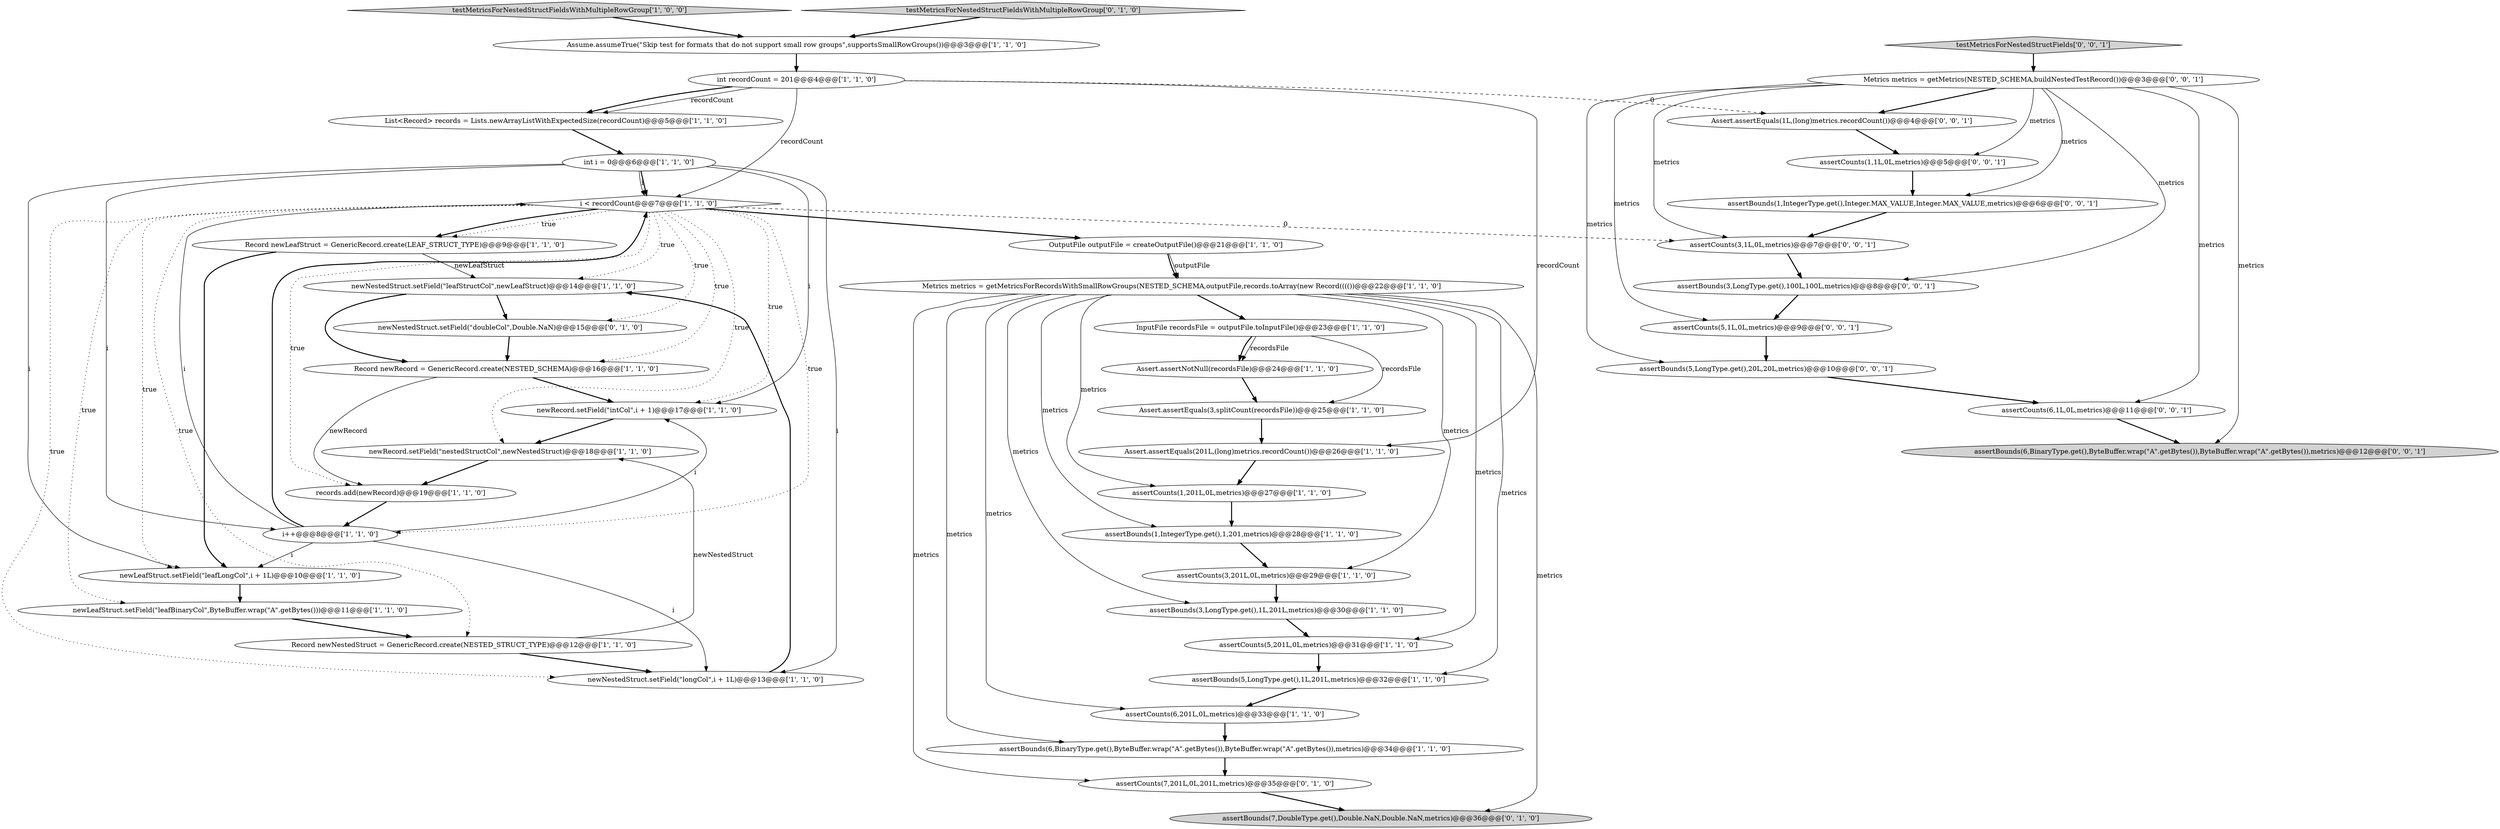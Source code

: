 digraph {
16 [style = filled, label = "testMetricsForNestedStructFieldsWithMultipleRowGroup['1', '0', '0']", fillcolor = lightgray, shape = diamond image = "AAA0AAABBB1BBB"];
31 [style = filled, label = "assertBounds(7,DoubleType.get(),Double.NaN,Double.NaN,metrics)@@@36@@@['0', '1', '0']", fillcolor = lightgray, shape = ellipse image = "AAA1AAABBB2BBB"];
3 [style = filled, label = "int recordCount = 201@@@4@@@['1', '1', '0']", fillcolor = white, shape = ellipse image = "AAA0AAABBB1BBB"];
25 [style = filled, label = "assertCounts(5,201L,0L,metrics)@@@31@@@['1', '1', '0']", fillcolor = white, shape = ellipse image = "AAA0AAABBB1BBB"];
28 [style = filled, label = "newNestedStruct.setField(\"leafStructCol\",newLeafStruct)@@@14@@@['1', '1', '0']", fillcolor = white, shape = ellipse image = "AAA0AAABBB1BBB"];
18 [style = filled, label = "assertBounds(5,LongType.get(),1L,201L,metrics)@@@32@@@['1', '1', '0']", fillcolor = white, shape = ellipse image = "AAA0AAABBB1BBB"];
23 [style = filled, label = "assertBounds(1,IntegerType.get(),1,201,metrics)@@@28@@@['1', '1', '0']", fillcolor = white, shape = ellipse image = "AAA0AAABBB1BBB"];
22 [style = filled, label = "i++@@@8@@@['1', '1', '0']", fillcolor = white, shape = ellipse image = "AAA0AAABBB1BBB"];
12 [style = filled, label = "int i = 0@@@6@@@['1', '1', '0']", fillcolor = white, shape = ellipse image = "AAA0AAABBB1BBB"];
24 [style = filled, label = "Assert.assertNotNull(recordsFile)@@@24@@@['1', '1', '0']", fillcolor = white, shape = ellipse image = "AAA0AAABBB1BBB"];
44 [style = filled, label = "assertBounds(1,IntegerType.get(),Integer.MAX_VALUE,Integer.MAX_VALUE,metrics)@@@6@@@['0', '0', '1']", fillcolor = white, shape = ellipse image = "AAA0AAABBB3BBB"];
37 [style = filled, label = "testMetricsForNestedStructFields['0', '0', '1']", fillcolor = lightgray, shape = diamond image = "AAA0AAABBB3BBB"];
6 [style = filled, label = "assertCounts(3,201L,0L,metrics)@@@29@@@['1', '1', '0']", fillcolor = white, shape = ellipse image = "AAA0AAABBB1BBB"];
5 [style = filled, label = "newLeafStruct.setField(\"leafBinaryCol\",ByteBuffer.wrap(\"A\".getBytes()))@@@11@@@['1', '1', '0']", fillcolor = white, shape = ellipse image = "AAA0AAABBB1BBB"];
29 [style = filled, label = "i < recordCount@@@7@@@['1', '1', '0']", fillcolor = white, shape = diamond image = "AAA0AAABBB1BBB"];
32 [style = filled, label = "newNestedStruct.setField(\"doubleCol\",Double.NaN)@@@15@@@['0', '1', '0']", fillcolor = white, shape = ellipse image = "AAA1AAABBB2BBB"];
26 [style = filled, label = "assertCounts(6,201L,0L,metrics)@@@33@@@['1', '1', '0']", fillcolor = white, shape = ellipse image = "AAA0AAABBB1BBB"];
34 [style = filled, label = "assertCounts(7,201L,0L,201L,metrics)@@@35@@@['0', '1', '0']", fillcolor = white, shape = ellipse image = "AAA1AAABBB2BBB"];
14 [style = filled, label = "Assume.assumeTrue(\"Skip test for formats that do not support small row groups\",supportsSmallRowGroups())@@@3@@@['1', '1', '0']", fillcolor = white, shape = ellipse image = "AAA0AAABBB1BBB"];
13 [style = filled, label = "newNestedStruct.setField(\"longCol\",i + 1L)@@@13@@@['1', '1', '0']", fillcolor = white, shape = ellipse image = "AAA0AAABBB1BBB"];
7 [style = filled, label = "OutputFile outputFile = createOutputFile()@@@21@@@['1', '1', '0']", fillcolor = white, shape = ellipse image = "AAA0AAABBB1BBB"];
40 [style = filled, label = "Assert.assertEquals(1L,(long)metrics.recordCount())@@@4@@@['0', '0', '1']", fillcolor = white, shape = ellipse image = "AAA0AAABBB3BBB"];
43 [style = filled, label = "assertCounts(3,1L,0L,metrics)@@@7@@@['0', '0', '1']", fillcolor = white, shape = ellipse image = "AAA0AAABBB3BBB"];
27 [style = filled, label = "newRecord.setField(\"intCol\",i + 1)@@@17@@@['1', '1', '0']", fillcolor = white, shape = ellipse image = "AAA0AAABBB1BBB"];
17 [style = filled, label = "Metrics metrics = getMetricsForRecordsWithSmallRowGroups(NESTED_SCHEMA,outputFile,records.toArray(new Record(((())@@@22@@@['1', '1', '0']", fillcolor = white, shape = ellipse image = "AAA0AAABBB1BBB"];
1 [style = filled, label = "Assert.assertEquals(201L,(long)metrics.recordCount())@@@26@@@['1', '1', '0']", fillcolor = white, shape = ellipse image = "AAA0AAABBB1BBB"];
21 [style = filled, label = "assertBounds(6,BinaryType.get(),ByteBuffer.wrap(\"A\".getBytes()),ByteBuffer.wrap(\"A\".getBytes()),metrics)@@@34@@@['1', '1', '0']", fillcolor = white, shape = ellipse image = "AAA0AAABBB1BBB"];
36 [style = filled, label = "assertCounts(1,1L,0L,metrics)@@@5@@@['0', '0', '1']", fillcolor = white, shape = ellipse image = "AAA0AAABBB3BBB"];
35 [style = filled, label = "assertBounds(3,LongType.get(),100L,100L,metrics)@@@8@@@['0', '0', '1']", fillcolor = white, shape = ellipse image = "AAA0AAABBB3BBB"];
4 [style = filled, label = "newRecord.setField(\"nestedStructCol\",newNestedStruct)@@@18@@@['1', '1', '0']", fillcolor = white, shape = ellipse image = "AAA0AAABBB1BBB"];
39 [style = filled, label = "assertCounts(5,1L,0L,metrics)@@@9@@@['0', '0', '1']", fillcolor = white, shape = ellipse image = "AAA0AAABBB3BBB"];
41 [style = filled, label = "Metrics metrics = getMetrics(NESTED_SCHEMA,buildNestedTestRecord())@@@3@@@['0', '0', '1']", fillcolor = white, shape = ellipse image = "AAA0AAABBB3BBB"];
9 [style = filled, label = "newLeafStruct.setField(\"leafLongCol\",i + 1L)@@@10@@@['1', '1', '0']", fillcolor = white, shape = ellipse image = "AAA0AAABBB1BBB"];
8 [style = filled, label = "assertCounts(1,201L,0L,metrics)@@@27@@@['1', '1', '0']", fillcolor = white, shape = ellipse image = "AAA0AAABBB1BBB"];
45 [style = filled, label = "assertBounds(6,BinaryType.get(),ByteBuffer.wrap(\"A\".getBytes()),ByteBuffer.wrap(\"A\".getBytes()),metrics)@@@12@@@['0', '0', '1']", fillcolor = lightgray, shape = ellipse image = "AAA0AAABBB3BBB"];
2 [style = filled, label = "records.add(newRecord)@@@19@@@['1', '1', '0']", fillcolor = white, shape = ellipse image = "AAA0AAABBB1BBB"];
19 [style = filled, label = "List<Record> records = Lists.newArrayListWithExpectedSize(recordCount)@@@5@@@['1', '1', '0']", fillcolor = white, shape = ellipse image = "AAA0AAABBB1BBB"];
30 [style = filled, label = "Record newRecord = GenericRecord.create(NESTED_SCHEMA)@@@16@@@['1', '1', '0']", fillcolor = white, shape = ellipse image = "AAA0AAABBB1BBB"];
42 [style = filled, label = "assertCounts(6,1L,0L,metrics)@@@11@@@['0', '0', '1']", fillcolor = white, shape = ellipse image = "AAA0AAABBB3BBB"];
0 [style = filled, label = "Assert.assertEquals(3,splitCount(recordsFile))@@@25@@@['1', '1', '0']", fillcolor = white, shape = ellipse image = "AAA0AAABBB1BBB"];
15 [style = filled, label = "InputFile recordsFile = outputFile.toInputFile()@@@23@@@['1', '1', '0']", fillcolor = white, shape = ellipse image = "AAA0AAABBB1BBB"];
10 [style = filled, label = "Record newNestedStruct = GenericRecord.create(NESTED_STRUCT_TYPE)@@@12@@@['1', '1', '0']", fillcolor = white, shape = ellipse image = "AAA0AAABBB1BBB"];
38 [style = filled, label = "assertBounds(5,LongType.get(),20L,20L,metrics)@@@10@@@['0', '0', '1']", fillcolor = white, shape = ellipse image = "AAA0AAABBB3BBB"];
33 [style = filled, label = "testMetricsForNestedStructFieldsWithMultipleRowGroup['0', '1', '0']", fillcolor = lightgray, shape = diamond image = "AAA0AAABBB2BBB"];
20 [style = filled, label = "assertBounds(3,LongType.get(),1L,201L,metrics)@@@30@@@['1', '1', '0']", fillcolor = white, shape = ellipse image = "AAA0AAABBB1BBB"];
11 [style = filled, label = "Record newLeafStruct = GenericRecord.create(LEAF_STRUCT_TYPE)@@@9@@@['1', '1', '0']", fillcolor = white, shape = ellipse image = "AAA0AAABBB1BBB"];
22->29 [style = bold, label=""];
22->9 [style = solid, label="i"];
29->32 [style = dotted, label="true"];
14->3 [style = bold, label=""];
29->11 [style = dotted, label="true"];
29->10 [style = dotted, label="true"];
7->17 [style = solid, label="outputFile"];
22->27 [style = solid, label="i"];
30->2 [style = solid, label="newRecord"];
4->2 [style = bold, label=""];
20->25 [style = bold, label=""];
30->27 [style = bold, label=""];
41->44 [style = solid, label="metrics"];
38->42 [style = bold, label=""];
17->34 [style = solid, label="metrics"];
17->26 [style = solid, label="metrics"];
22->13 [style = solid, label="i"];
29->28 [style = dotted, label="true"];
29->4 [style = dotted, label="true"];
41->45 [style = solid, label="metrics"];
28->30 [style = bold, label=""];
44->43 [style = bold, label=""];
41->40 [style = bold, label=""];
26->21 [style = bold, label=""];
3->29 [style = solid, label="recordCount"];
17->25 [style = solid, label="metrics"];
41->39 [style = solid, label="metrics"];
28->32 [style = bold, label=""];
41->42 [style = solid, label="metrics"];
1->8 [style = bold, label=""];
8->23 [style = bold, label=""];
10->4 [style = solid, label="newNestedStruct"];
13->28 [style = bold, label=""];
24->0 [style = bold, label=""];
17->8 [style = solid, label="metrics"];
6->20 [style = bold, label=""];
3->40 [style = dashed, label="0"];
3->1 [style = solid, label="recordCount"];
17->20 [style = solid, label="metrics"];
41->36 [style = solid, label="metrics"];
15->0 [style = solid, label="recordsFile"];
29->2 [style = dotted, label="true"];
17->15 [style = bold, label=""];
17->21 [style = solid, label="metrics"];
29->7 [style = bold, label=""];
12->29 [style = bold, label=""];
21->34 [style = bold, label=""];
12->9 [style = solid, label="i"];
37->41 [style = bold, label=""];
29->5 [style = dotted, label="true"];
3->19 [style = solid, label="recordCount"];
17->6 [style = solid, label="metrics"];
29->43 [style = dashed, label="0"];
12->22 [style = solid, label="i"];
15->24 [style = bold, label=""];
25->18 [style = bold, label=""];
18->26 [style = bold, label=""];
11->28 [style = solid, label="newLeafStruct"];
15->24 [style = solid, label="recordsFile"];
17->23 [style = solid, label="metrics"];
43->35 [style = bold, label=""];
41->43 [style = solid, label="metrics"];
23->6 [style = bold, label=""];
10->13 [style = bold, label=""];
29->27 [style = dotted, label="true"];
34->31 [style = bold, label=""];
29->30 [style = dotted, label="true"];
3->19 [style = bold, label=""];
36->44 [style = bold, label=""];
33->14 [style = bold, label=""];
7->17 [style = bold, label=""];
17->18 [style = solid, label="metrics"];
9->5 [style = bold, label=""];
42->45 [style = bold, label=""];
29->13 [style = dotted, label="true"];
41->38 [style = solid, label="metrics"];
27->4 [style = bold, label=""];
40->36 [style = bold, label=""];
12->13 [style = solid, label="i"];
39->38 [style = bold, label=""];
41->35 [style = solid, label="metrics"];
11->9 [style = bold, label=""];
12->27 [style = solid, label="i"];
5->10 [style = bold, label=""];
35->39 [style = bold, label=""];
22->29 [style = solid, label="i"];
0->1 [style = bold, label=""];
12->29 [style = solid, label="i"];
16->14 [style = bold, label=""];
2->22 [style = bold, label=""];
29->9 [style = dotted, label="true"];
17->31 [style = solid, label="metrics"];
32->30 [style = bold, label=""];
29->22 [style = dotted, label="true"];
19->12 [style = bold, label=""];
29->11 [style = bold, label=""];
}
